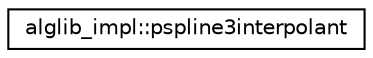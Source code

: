 digraph "Graphical Class Hierarchy"
{
  edge [fontname="Helvetica",fontsize="10",labelfontname="Helvetica",labelfontsize="10"];
  node [fontname="Helvetica",fontsize="10",shape=record];
  rankdir="LR";
  Node0 [label="alglib_impl::pspline3interpolant",height=0.2,width=0.4,color="black", fillcolor="white", style="filled",URL="$structalglib__impl_1_1pspline3interpolant.html"];
}
